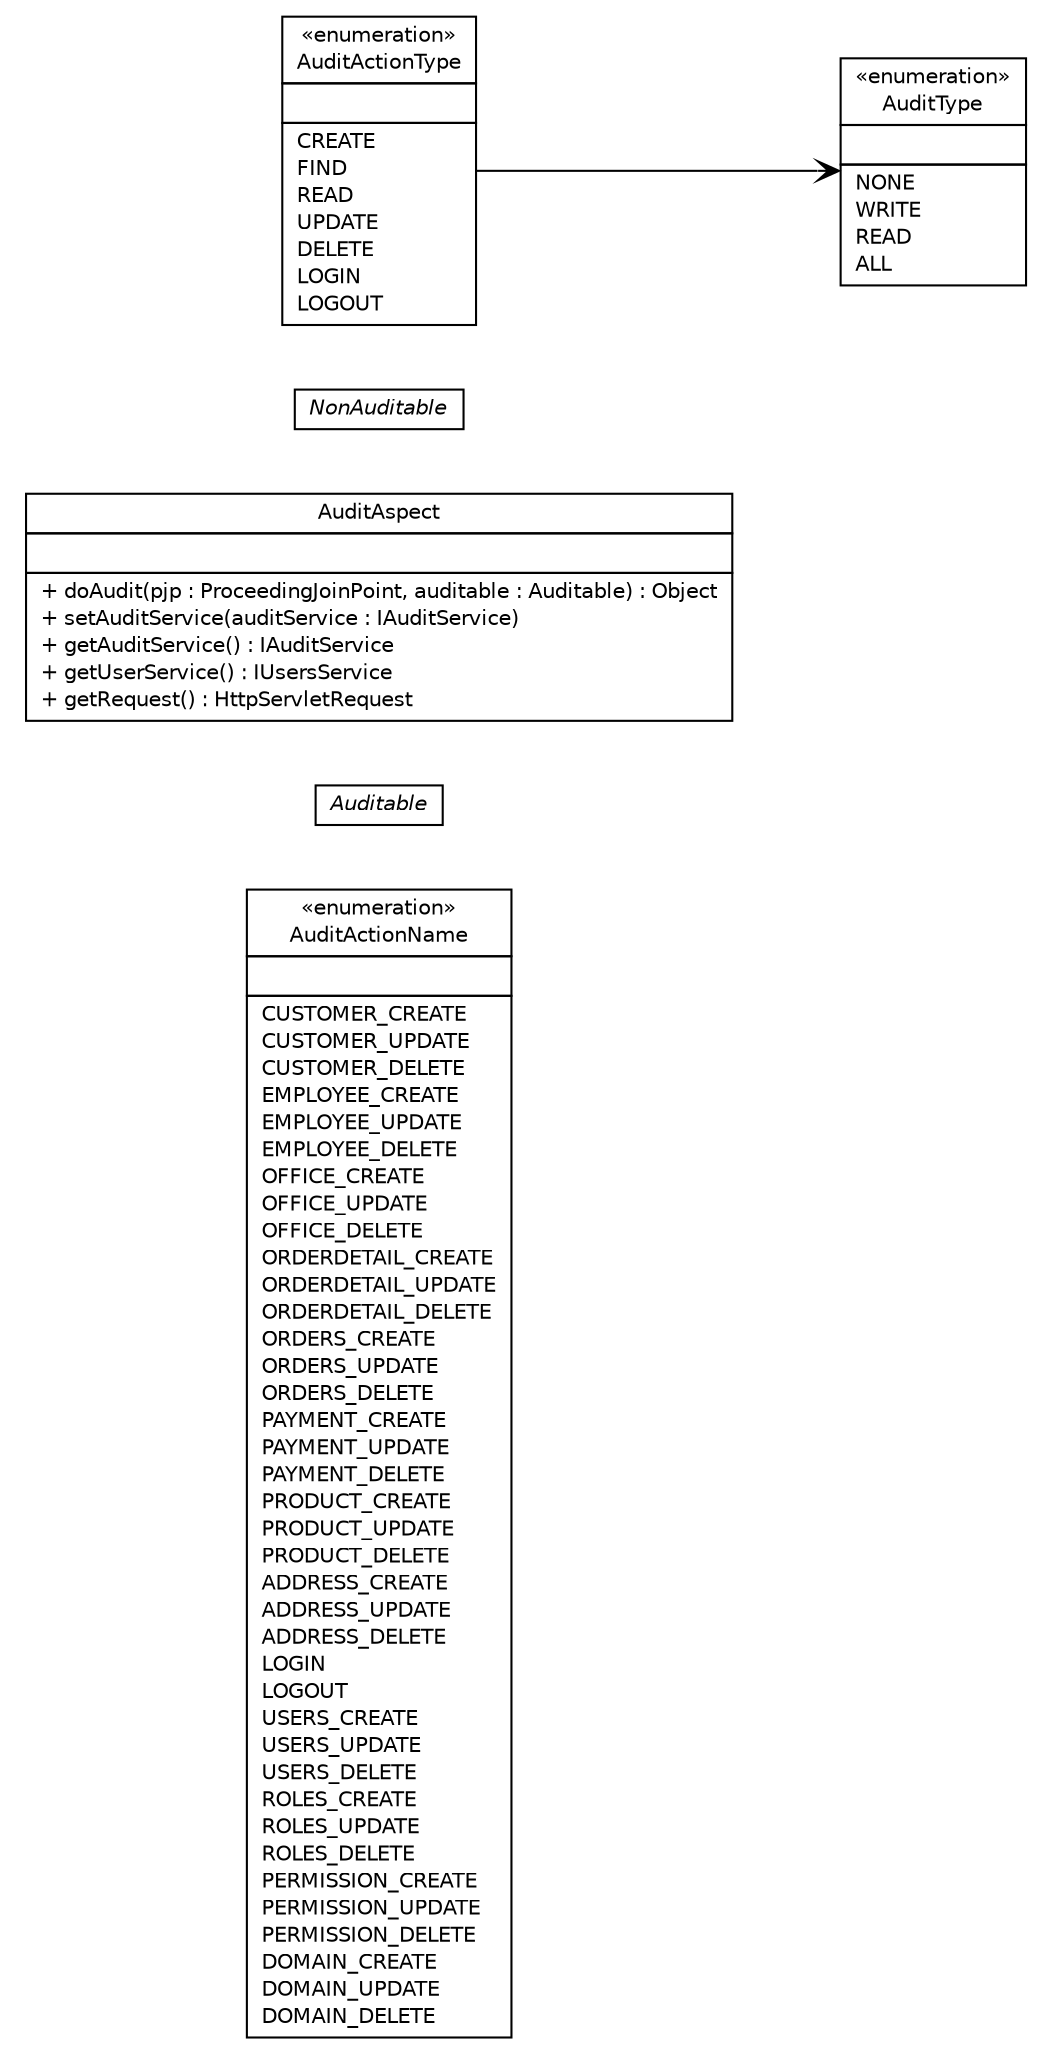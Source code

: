 #!/usr/local/bin/dot
#
# Class diagram 
# Generated by UMLGraph version 5.1 (http://www.umlgraph.org/)
#

digraph G {
	edge [fontname="Helvetica",fontsize=10,labelfontname="Helvetica",labelfontsize=10];
	node [fontname="Helvetica",fontsize=10,shape=plaintext];
	nodesep=0.25;
	ranksep=0.5;
	rankdir=LR;
	// com.inn.headstartdemo.audit.AuditActionName
	c3107 [label=<<table title="com.inn.headstartdemo.audit.AuditActionName" border="0" cellborder="1" cellspacing="0" cellpadding="2" port="p" href="./AuditActionName.html">
		<tr><td><table border="0" cellspacing="0" cellpadding="1">
<tr><td align="center" balign="center"> &#171;enumeration&#187; </td></tr>
<tr><td align="center" balign="center"> AuditActionName </td></tr>
		</table></td></tr>
		<tr><td><table border="0" cellspacing="0" cellpadding="1">
<tr><td align="left" balign="left">  </td></tr>
		</table></td></tr>
		<tr><td><table border="0" cellspacing="0" cellpadding="1">
<tr><td align="left" balign="left"> CUSTOMER_CREATE </td></tr>
<tr><td align="left" balign="left"> CUSTOMER_UPDATE </td></tr>
<tr><td align="left" balign="left"> CUSTOMER_DELETE </td></tr>
<tr><td align="left" balign="left"> EMPLOYEE_CREATE </td></tr>
<tr><td align="left" balign="left"> EMPLOYEE_UPDATE </td></tr>
<tr><td align="left" balign="left"> EMPLOYEE_DELETE </td></tr>
<tr><td align="left" balign="left"> OFFICE_CREATE </td></tr>
<tr><td align="left" balign="left"> OFFICE_UPDATE </td></tr>
<tr><td align="left" balign="left"> OFFICE_DELETE </td></tr>
<tr><td align="left" balign="left"> ORDERDETAIL_CREATE </td></tr>
<tr><td align="left" balign="left"> ORDERDETAIL_UPDATE </td></tr>
<tr><td align="left" balign="left"> ORDERDETAIL_DELETE </td></tr>
<tr><td align="left" balign="left"> ORDERS_CREATE </td></tr>
<tr><td align="left" balign="left"> ORDERS_UPDATE </td></tr>
<tr><td align="left" balign="left"> ORDERS_DELETE </td></tr>
<tr><td align="left" balign="left"> PAYMENT_CREATE </td></tr>
<tr><td align="left" balign="left"> PAYMENT_UPDATE </td></tr>
<tr><td align="left" balign="left"> PAYMENT_DELETE </td></tr>
<tr><td align="left" balign="left"> PRODUCT_CREATE </td></tr>
<tr><td align="left" balign="left"> PRODUCT_UPDATE </td></tr>
<tr><td align="left" balign="left"> PRODUCT_DELETE </td></tr>
<tr><td align="left" balign="left"> ADDRESS_CREATE </td></tr>
<tr><td align="left" balign="left"> ADDRESS_UPDATE </td></tr>
<tr><td align="left" balign="left"> ADDRESS_DELETE </td></tr>
<tr><td align="left" balign="left"> LOGIN </td></tr>
<tr><td align="left" balign="left"> LOGOUT </td></tr>
<tr><td align="left" balign="left"> USERS_CREATE </td></tr>
<tr><td align="left" balign="left"> USERS_UPDATE </td></tr>
<tr><td align="left" balign="left"> USERS_DELETE </td></tr>
<tr><td align="left" balign="left"> ROLES_CREATE </td></tr>
<tr><td align="left" balign="left"> ROLES_UPDATE </td></tr>
<tr><td align="left" balign="left"> ROLES_DELETE </td></tr>
<tr><td align="left" balign="left"> PERMISSION_CREATE </td></tr>
<tr><td align="left" balign="left"> PERMISSION_UPDATE </td></tr>
<tr><td align="left" balign="left"> PERMISSION_DELETE </td></tr>
<tr><td align="left" balign="left"> DOMAIN_CREATE </td></tr>
<tr><td align="left" balign="left"> DOMAIN_UPDATE </td></tr>
<tr><td align="left" balign="left"> DOMAIN_DELETE </td></tr>
		</table></td></tr>
		</table>>, fontname="Helvetica", fontcolor="black", fontsize=10.0];
	// com.inn.headstartdemo.audit.Auditable
	c3108 [label=<<table title="com.inn.headstartdemo.audit.Auditable" border="0" cellborder="1" cellspacing="0" cellpadding="2" port="p" href="./Auditable.html">
		<tr><td><table border="0" cellspacing="0" cellpadding="1">
<tr><td align="center" balign="center"><font face="Helvetica-Oblique"> Auditable </font></td></tr>
		</table></td></tr>
		</table>>, fontname="Helvetica", fontcolor="black", fontsize=10.0];
	// com.inn.headstartdemo.audit.AuditAspect
	c3109 [label=<<table title="com.inn.headstartdemo.audit.AuditAspect" border="0" cellborder="1" cellspacing="0" cellpadding="2" port="p" href="./AuditAspect.html">
		<tr><td><table border="0" cellspacing="0" cellpadding="1">
<tr><td align="center" balign="center"> AuditAspect </td></tr>
		</table></td></tr>
		<tr><td><table border="0" cellspacing="0" cellpadding="1">
<tr><td align="left" balign="left">  </td></tr>
		</table></td></tr>
		<tr><td><table border="0" cellspacing="0" cellpadding="1">
<tr><td align="left" balign="left"> + doAudit(pjp : ProceedingJoinPoint, auditable : Auditable) : Object </td></tr>
<tr><td align="left" balign="left"> + setAuditService(auditService : IAuditService) </td></tr>
<tr><td align="left" balign="left"> + getAuditService() : IAuditService </td></tr>
<tr><td align="left" balign="left"> + getUserService() : IUsersService </td></tr>
<tr><td align="left" balign="left"> + getRequest() : HttpServletRequest </td></tr>
		</table></td></tr>
		</table>>, fontname="Helvetica", fontcolor="black", fontsize=10.0];
	// com.inn.headstartdemo.audit.NonAuditable
	c3110 [label=<<table title="com.inn.headstartdemo.audit.NonAuditable" border="0" cellborder="1" cellspacing="0" cellpadding="2" port="p" href="./NonAuditable.html">
		<tr><td><table border="0" cellspacing="0" cellpadding="1">
<tr><td align="center" balign="center"><font face="Helvetica-Oblique"> NonAuditable </font></td></tr>
		</table></td></tr>
		</table>>, fontname="Helvetica", fontcolor="black", fontsize=10.0];
	// com.inn.headstartdemo.audit.AuditType
	c3111 [label=<<table title="com.inn.headstartdemo.audit.AuditType" border="0" cellborder="1" cellspacing="0" cellpadding="2" port="p" href="./AuditType.html">
		<tr><td><table border="0" cellspacing="0" cellpadding="1">
<tr><td align="center" balign="center"> &#171;enumeration&#187; </td></tr>
<tr><td align="center" balign="center"> AuditType </td></tr>
		</table></td></tr>
		<tr><td><table border="0" cellspacing="0" cellpadding="1">
<tr><td align="left" balign="left">  </td></tr>
		</table></td></tr>
		<tr><td><table border="0" cellspacing="0" cellpadding="1">
<tr><td align="left" balign="left"> NONE </td></tr>
<tr><td align="left" balign="left"> WRITE </td></tr>
<tr><td align="left" balign="left"> READ </td></tr>
<tr><td align="left" balign="left"> ALL </td></tr>
		</table></td></tr>
		</table>>, fontname="Helvetica", fontcolor="black", fontsize=10.0];
	// com.inn.headstartdemo.audit.AuditActionType
	c3112 [label=<<table title="com.inn.headstartdemo.audit.AuditActionType" border="0" cellborder="1" cellspacing="0" cellpadding="2" port="p" href="./AuditActionType.html">
		<tr><td><table border="0" cellspacing="0" cellpadding="1">
<tr><td align="center" balign="center"> &#171;enumeration&#187; </td></tr>
<tr><td align="center" balign="center"> AuditActionType </td></tr>
		</table></td></tr>
		<tr><td><table border="0" cellspacing="0" cellpadding="1">
<tr><td align="left" balign="left">  </td></tr>
		</table></td></tr>
		<tr><td><table border="0" cellspacing="0" cellpadding="1">
<tr><td align="left" balign="left"> CREATE </td></tr>
<tr><td align="left" balign="left"> FIND </td></tr>
<tr><td align="left" balign="left"> READ </td></tr>
<tr><td align="left" balign="left"> UPDATE </td></tr>
<tr><td align="left" balign="left"> DELETE </td></tr>
<tr><td align="left" balign="left"> LOGIN </td></tr>
<tr><td align="left" balign="left"> LOGOUT </td></tr>
		</table></td></tr>
		</table>>, fontname="Helvetica", fontcolor="black", fontsize=10.0];
	// com.inn.headstartdemo.audit.AuditActionType NAVASSOC com.inn.headstartdemo.audit.AuditType
	c3112:p -> c3111:p [taillabel="", label="", headlabel="", fontname="Helvetica", fontcolor="black", fontsize=10.0, color="black", arrowhead=open];
}

